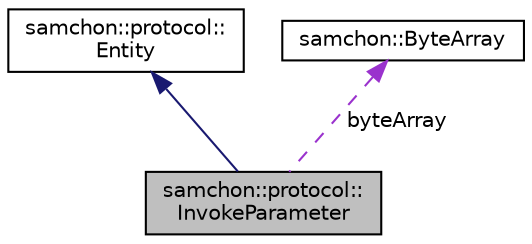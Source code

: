 digraph "samchon::protocol::InvokeParameter"
{
  edge [fontname="Helvetica",fontsize="10",labelfontname="Helvetica",labelfontsize="10"];
  node [fontname="Helvetica",fontsize="10",shape=record];
  Node1 [label="samchon::protocol::\lInvokeParameter",height=0.2,width=0.4,color="black", fillcolor="grey75", style="filled", fontcolor="black"];
  Node2 -> Node1 [dir="back",color="midnightblue",fontsize="10",style="solid",fontname="Helvetica"];
  Node2 [label="samchon::protocol::\lEntity",height=0.2,width=0.4,color="black", fillcolor="white", style="filled",URL="$d0/d3e/classsamchon_1_1protocol_1_1Entity.html",tooltip="An entity, a standard data class. "];
  Node3 -> Node1 [dir="back",color="darkorchid3",fontsize="10",style="dashed",label=" byteArray" ,fontname="Helvetica"];
  Node3 [label="samchon::ByteArray",height=0.2,width=0.4,color="black", fillcolor="white", style="filled",URL="$dc/d37/classsamchon_1_1ByteArray.html",tooltip="Binary data class. "];
}
